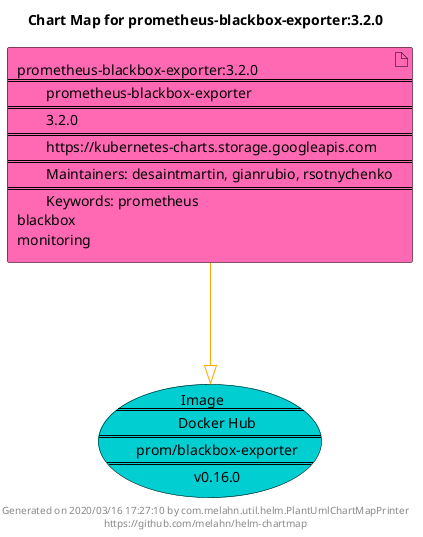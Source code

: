 @startuml
skinparam linetype ortho
skinparam backgroundColor white
skinparam usecaseBorderColor black
skinparam usecaseArrowColor LightSlateGray
skinparam artifactBorderColor black
skinparam artifactArrowColor LightSlateGray

title Chart Map for prometheus-blackbox-exporter:3.2.0

'There is one referenced Helm Chart
artifact "prometheus-blackbox-exporter:3.2.0\n====\n\tprometheus-blackbox-exporter\n====\n\t3.2.0\n====\n\thttps://kubernetes-charts.storage.googleapis.com\n====\n\tMaintainers: desaintmartin, gianrubio, rsotnychenko\n====\n\tKeywords: prometheus\nblackbox\nmonitoring" as prometheus_blackbox_exporter_3_2_0 #HotPink

'There is one referenced Docker Image
usecase "Image\n====\n\tDocker Hub\n====\n\tprom/blackbox-exporter\n====\n\tv0.16.0" as prom_blackbox_exporter_v0_16_0 #DarkTurquoise

'Chart Dependencies
prometheus_blackbox_exporter_3_2_0--[#orange]-|>prom_blackbox_exporter_v0_16_0

center footer Generated on 2020/03/16 17:27:10 by com.melahn.util.helm.PlantUmlChartMapPrinter\nhttps://github.com/melahn/helm-chartmap
@enduml

